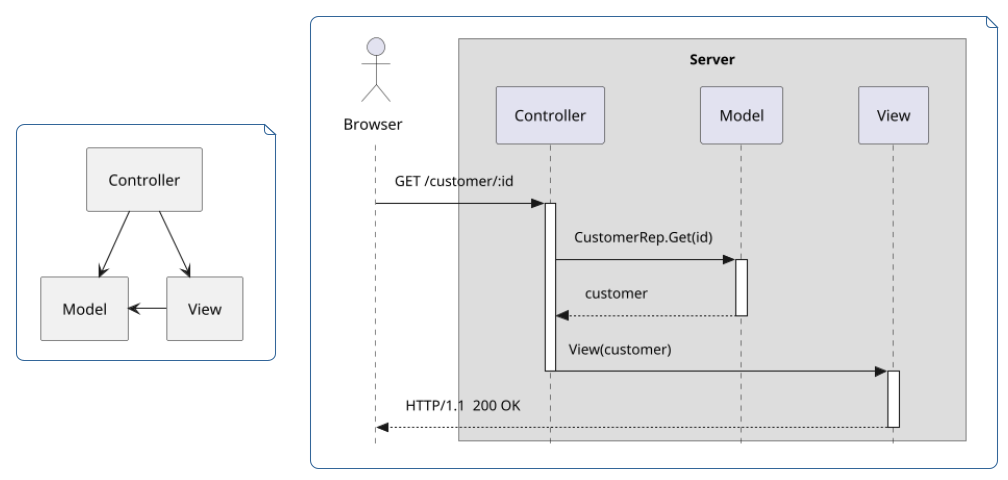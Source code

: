@startuml
skinparam defaultFontName Segoe UI
skinparam Style strictuml
skinparam DefaultFontSize 16
skinparam ArrowThickness 2.2
'skinparam ArrowColor #gray
skinparam sequenceArrowThickness 2
skinparam DefaultTextAlignment left
skinparam roundcorner 10

!theme lightgray
' materia-outline
note as abc1#white
{{
' https://www.dotnetcurry.com/patterns-practices/web-application-architecture
rectangle "Controller" as controller{

}
rectangle "Model" as model{
    
}

rectangle "View" as view{
    
}

controller --> model
controller --> view
view -left->model

}}
end note

note as abc#white
{{

actor Browser


box "Server"
participant  Controller
participant  Model
participant  View
end box

Browser -> Controller  : GET /customer/:id
activate Controller
Controller -> Model : CustomerRep.Get(id)
activate Model
Controller <-- Model : customer
deactivate Model
Controller -> View : View(customer)
deactivate Controller
activate View
View --> Browser : HTTP/1.1  200 OK 
deactivate View




}}
end note

@enduml